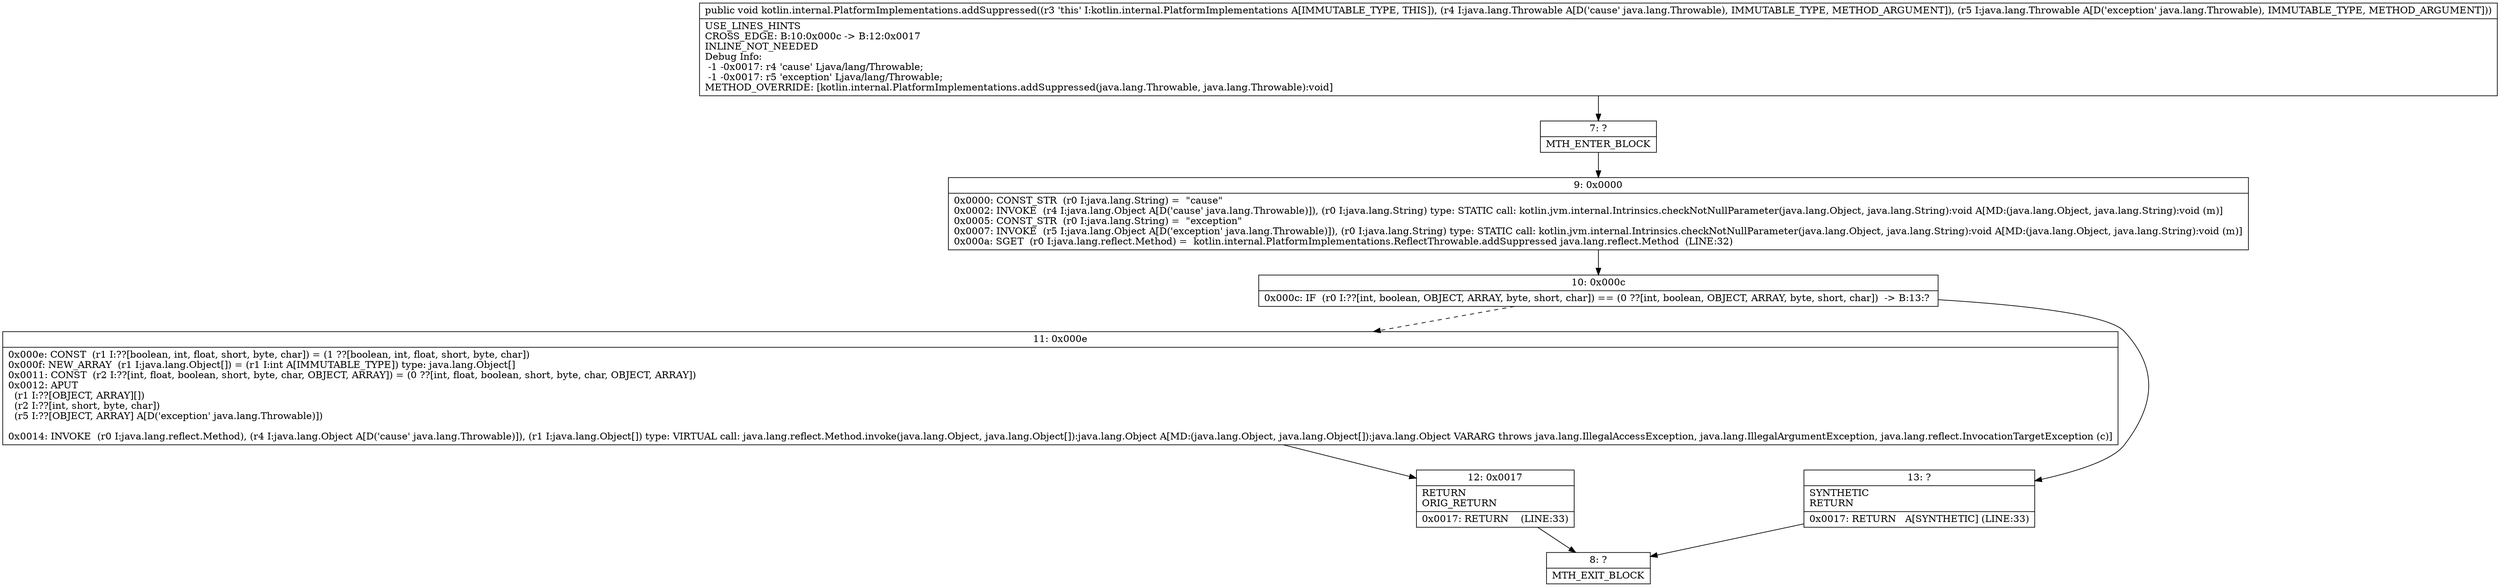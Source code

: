digraph "CFG forkotlin.internal.PlatformImplementations.addSuppressed(Ljava\/lang\/Throwable;Ljava\/lang\/Throwable;)V" {
Node_7 [shape=record,label="{7\:\ ?|MTH_ENTER_BLOCK\l}"];
Node_9 [shape=record,label="{9\:\ 0x0000|0x0000: CONST_STR  (r0 I:java.lang.String) =  \"cause\" \l0x0002: INVOKE  (r4 I:java.lang.Object A[D('cause' java.lang.Throwable)]), (r0 I:java.lang.String) type: STATIC call: kotlin.jvm.internal.Intrinsics.checkNotNullParameter(java.lang.Object, java.lang.String):void A[MD:(java.lang.Object, java.lang.String):void (m)]\l0x0005: CONST_STR  (r0 I:java.lang.String) =  \"exception\" \l0x0007: INVOKE  (r5 I:java.lang.Object A[D('exception' java.lang.Throwable)]), (r0 I:java.lang.String) type: STATIC call: kotlin.jvm.internal.Intrinsics.checkNotNullParameter(java.lang.Object, java.lang.String):void A[MD:(java.lang.Object, java.lang.String):void (m)]\l0x000a: SGET  (r0 I:java.lang.reflect.Method) =  kotlin.internal.PlatformImplementations.ReflectThrowable.addSuppressed java.lang.reflect.Method  (LINE:32)\l}"];
Node_10 [shape=record,label="{10\:\ 0x000c|0x000c: IF  (r0 I:??[int, boolean, OBJECT, ARRAY, byte, short, char]) == (0 ??[int, boolean, OBJECT, ARRAY, byte, short, char])  \-\> B:13:? \l}"];
Node_11 [shape=record,label="{11\:\ 0x000e|0x000e: CONST  (r1 I:??[boolean, int, float, short, byte, char]) = (1 ??[boolean, int, float, short, byte, char]) \l0x000f: NEW_ARRAY  (r1 I:java.lang.Object[]) = (r1 I:int A[IMMUTABLE_TYPE]) type: java.lang.Object[] \l0x0011: CONST  (r2 I:??[int, float, boolean, short, byte, char, OBJECT, ARRAY]) = (0 ??[int, float, boolean, short, byte, char, OBJECT, ARRAY]) \l0x0012: APUT  \l  (r1 I:??[OBJECT, ARRAY][])\l  (r2 I:??[int, short, byte, char])\l  (r5 I:??[OBJECT, ARRAY] A[D('exception' java.lang.Throwable)])\l \l0x0014: INVOKE  (r0 I:java.lang.reflect.Method), (r4 I:java.lang.Object A[D('cause' java.lang.Throwable)]), (r1 I:java.lang.Object[]) type: VIRTUAL call: java.lang.reflect.Method.invoke(java.lang.Object, java.lang.Object[]):java.lang.Object A[MD:(java.lang.Object, java.lang.Object[]):java.lang.Object VARARG throws java.lang.IllegalAccessException, java.lang.IllegalArgumentException, java.lang.reflect.InvocationTargetException (c)]\l}"];
Node_12 [shape=record,label="{12\:\ 0x0017|RETURN\lORIG_RETURN\l|0x0017: RETURN    (LINE:33)\l}"];
Node_8 [shape=record,label="{8\:\ ?|MTH_EXIT_BLOCK\l}"];
Node_13 [shape=record,label="{13\:\ ?|SYNTHETIC\lRETURN\l|0x0017: RETURN   A[SYNTHETIC] (LINE:33)\l}"];
MethodNode[shape=record,label="{public void kotlin.internal.PlatformImplementations.addSuppressed((r3 'this' I:kotlin.internal.PlatformImplementations A[IMMUTABLE_TYPE, THIS]), (r4 I:java.lang.Throwable A[D('cause' java.lang.Throwable), IMMUTABLE_TYPE, METHOD_ARGUMENT]), (r5 I:java.lang.Throwable A[D('exception' java.lang.Throwable), IMMUTABLE_TYPE, METHOD_ARGUMENT]))  | USE_LINES_HINTS\lCROSS_EDGE: B:10:0x000c \-\> B:12:0x0017\lINLINE_NOT_NEEDED\lDebug Info:\l  \-1 \-0x0017: r4 'cause' Ljava\/lang\/Throwable;\l  \-1 \-0x0017: r5 'exception' Ljava\/lang\/Throwable;\lMETHOD_OVERRIDE: [kotlin.internal.PlatformImplementations.addSuppressed(java.lang.Throwable, java.lang.Throwable):void]\l}"];
MethodNode -> Node_7;Node_7 -> Node_9;
Node_9 -> Node_10;
Node_10 -> Node_11[style=dashed];
Node_10 -> Node_13;
Node_11 -> Node_12;
Node_12 -> Node_8;
Node_13 -> Node_8;
}

